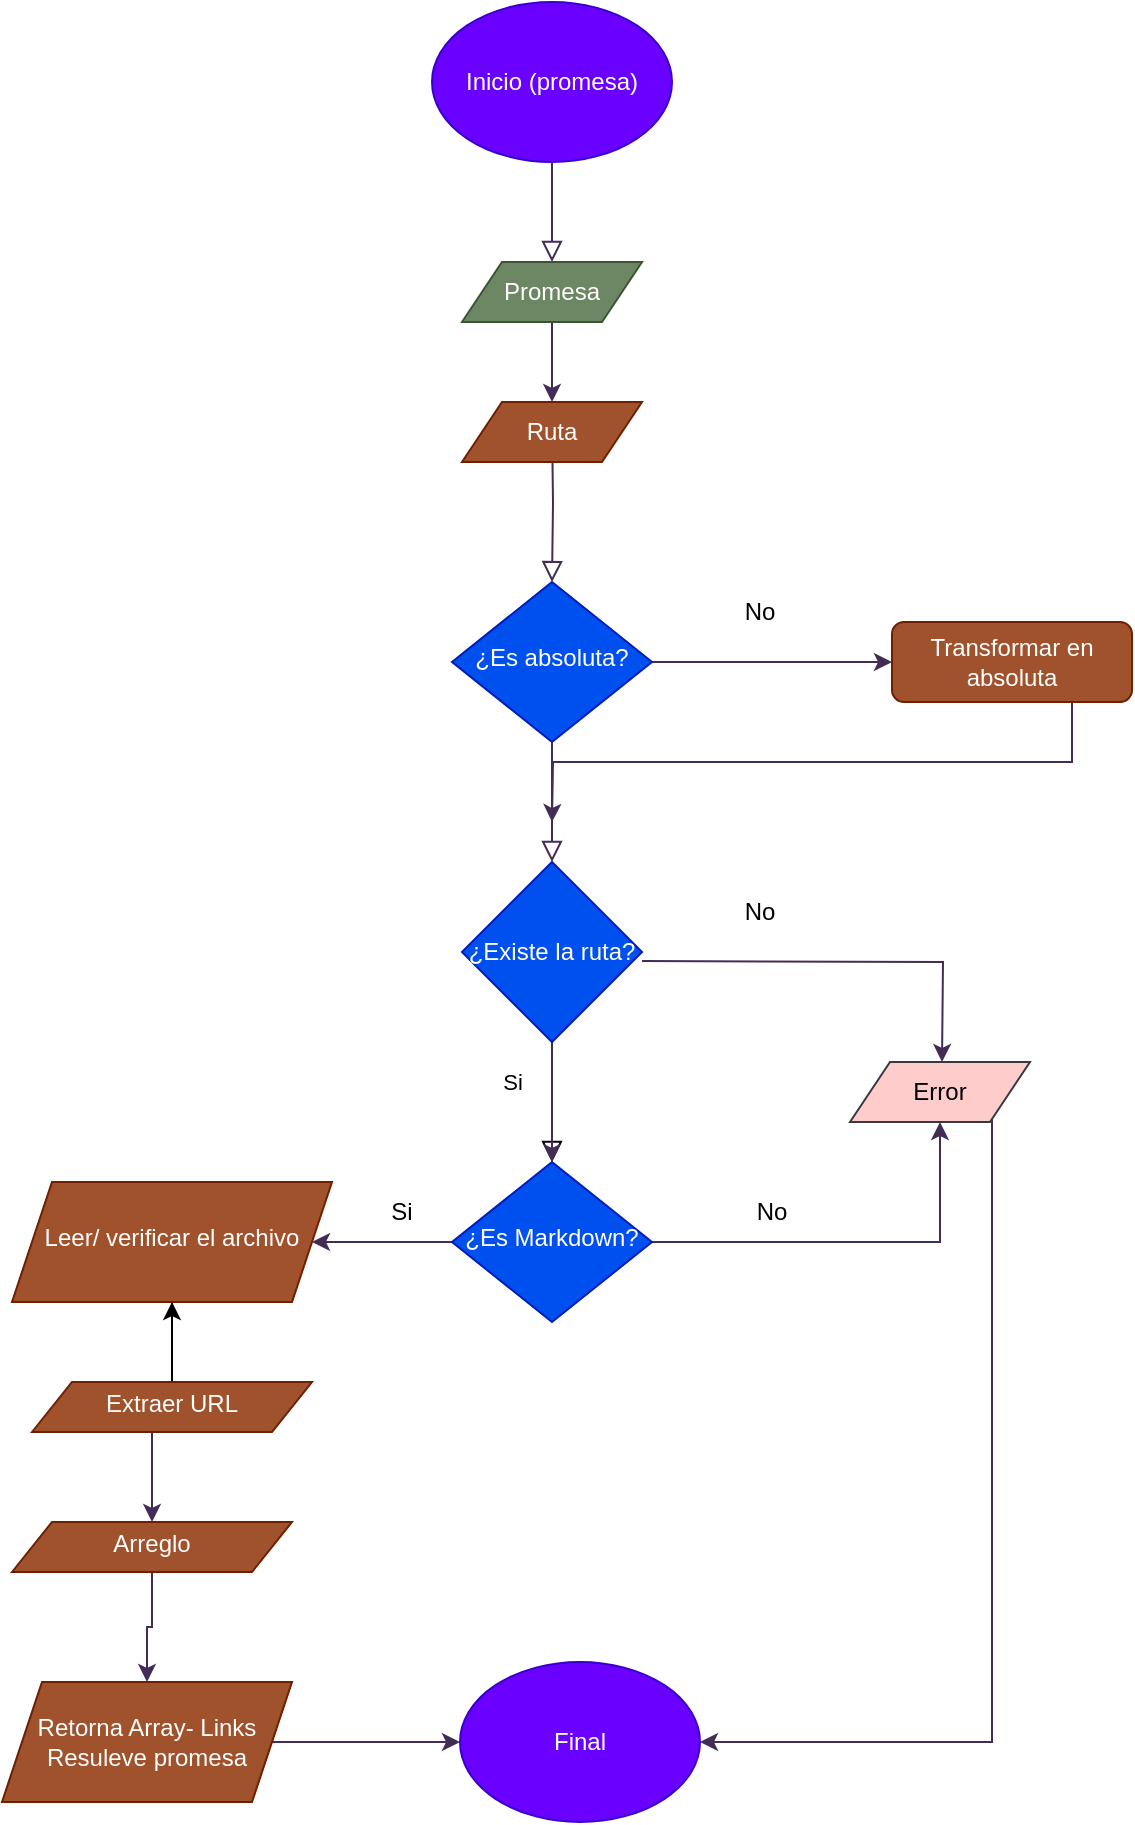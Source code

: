 <mxfile version="22.0.5" type="github">
  <diagram id="C5RBs43oDa-KdzZeNtuy" name="Page-1">
    <mxGraphModel dx="1784" dy="438" grid="1" gridSize="10" guides="1" tooltips="1" connect="1" arrows="1" fold="1" page="1" pageScale="1" pageWidth="827" pageHeight="1169" background="#FFFFFF" math="0" shadow="0">
      <root>
        <mxCell id="WIyWlLk6GJQsqaUBKTNV-0" />
        <mxCell id="WIyWlLk6GJQsqaUBKTNV-1" parent="WIyWlLk6GJQsqaUBKTNV-0" />
        <mxCell id="WIyWlLk6GJQsqaUBKTNV-2" value="" style="rounded=0;html=1;jettySize=auto;orthogonalLoop=1;fontSize=11;endArrow=block;endFill=0;endSize=8;strokeWidth=1;shadow=0;labelBackgroundColor=none;edgeStyle=orthogonalEdgeStyle;fillColor=#76608a;strokeColor=#432D57;" parent="WIyWlLk6GJQsqaUBKTNV-1" edge="1">
          <mxGeometry relative="1" as="geometry">
            <mxPoint x="220" y="120" as="sourcePoint" />
            <mxPoint x="220" y="170" as="targetPoint" />
          </mxGeometry>
        </mxCell>
        <mxCell id="WIyWlLk6GJQsqaUBKTNV-4" value="" style="rounded=0;html=1;jettySize=auto;orthogonalLoop=1;fontSize=11;endArrow=block;endFill=0;endSize=8;strokeWidth=1;shadow=0;labelBackgroundColor=none;edgeStyle=orthogonalEdgeStyle;fillColor=#76608a;strokeColor=#432D57;" parent="WIyWlLk6GJQsqaUBKTNV-1" target="WIyWlLk6GJQsqaUBKTNV-10" edge="1">
          <mxGeometry x="1" y="269" relative="1" as="geometry">
            <mxPoint x="-199" y="260" as="offset" />
            <mxPoint x="220" y="250" as="sourcePoint" />
          </mxGeometry>
        </mxCell>
        <mxCell id="5NOvwHoaOpePXuEnYOnJ-31" style="edgeStyle=orthogonalEdgeStyle;rounded=0;orthogonalLoop=1;jettySize=auto;html=1;exitX=0.75;exitY=1;exitDx=0;exitDy=0;fillColor=#76608a;strokeColor=#432D57;" edge="1" parent="WIyWlLk6GJQsqaUBKTNV-1" source="WIyWlLk6GJQsqaUBKTNV-7">
          <mxGeometry relative="1" as="geometry">
            <mxPoint x="220" y="450" as="targetPoint" />
          </mxGeometry>
        </mxCell>
        <mxCell id="WIyWlLk6GJQsqaUBKTNV-7" value="Transformar en absoluta" style="rounded=1;whiteSpace=wrap;html=1;fontSize=12;glass=0;strokeWidth=1;shadow=0;fillColor=#a0522d;fontColor=#ffffff;strokeColor=#6D1F00;" parent="WIyWlLk6GJQsqaUBKTNV-1" vertex="1">
          <mxGeometry x="390" y="350" width="120" height="40" as="geometry" />
        </mxCell>
        <mxCell id="WIyWlLk6GJQsqaUBKTNV-8" value="Si" style="rounded=0;html=1;jettySize=auto;orthogonalLoop=1;fontSize=11;endArrow=block;endFill=0;endSize=8;strokeWidth=1;shadow=0;labelBackgroundColor=none;edgeStyle=orthogonalEdgeStyle;" parent="WIyWlLk6GJQsqaUBKTNV-1" source="5NOvwHoaOpePXuEnYOnJ-38" target="5NOvwHoaOpePXuEnYOnJ-1" edge="1">
          <mxGeometry x="-0.333" y="-20" relative="1" as="geometry">
            <mxPoint as="offset" />
            <mxPoint x="220" y="570" as="targetPoint" />
          </mxGeometry>
        </mxCell>
        <mxCell id="5NOvwHoaOpePXuEnYOnJ-4" value="" style="edgeStyle=orthogonalEdgeStyle;rounded=0;orthogonalLoop=1;jettySize=auto;html=1;fillColor=#76608a;strokeColor=#432D57;" edge="1" parent="WIyWlLk6GJQsqaUBKTNV-1" source="WIyWlLk6GJQsqaUBKTNV-10" target="WIyWlLk6GJQsqaUBKTNV-7">
          <mxGeometry relative="1" as="geometry" />
        </mxCell>
        <mxCell id="WIyWlLk6GJQsqaUBKTNV-10" value="¿Es absoluta?" style="rhombus;whiteSpace=wrap;html=1;shadow=0;fontFamily=Helvetica;fontSize=12;align=center;strokeWidth=1;spacing=6;spacingTop=-4;fillColor=#0050ef;fontColor=#ffffff;strokeColor=#001DBC;" parent="WIyWlLk6GJQsqaUBKTNV-1" vertex="1">
          <mxGeometry x="170" y="330" width="100" height="80" as="geometry" />
        </mxCell>
        <mxCell id="5NOvwHoaOpePXuEnYOnJ-35" value="" style="edgeStyle=orthogonalEdgeStyle;rounded=0;orthogonalLoop=1;jettySize=auto;html=1;fillColor=#76608a;strokeColor=#432D57;" edge="1" parent="WIyWlLk6GJQsqaUBKTNV-1">
          <mxGeometry relative="1" as="geometry">
            <mxPoint x="265" y="519.5" as="sourcePoint" />
            <mxPoint x="415" y="570" as="targetPoint" />
          </mxGeometry>
        </mxCell>
        <mxCell id="5NOvwHoaOpePXuEnYOnJ-43" style="edgeStyle=orthogonalEdgeStyle;rounded=0;orthogonalLoop=1;jettySize=auto;html=1;entryX=0.5;entryY=1;entryDx=0;entryDy=0;fillColor=#76608a;strokeColor=#432D57;" edge="1" parent="WIyWlLk6GJQsqaUBKTNV-1" source="5NOvwHoaOpePXuEnYOnJ-1" target="5NOvwHoaOpePXuEnYOnJ-42">
          <mxGeometry relative="1" as="geometry" />
        </mxCell>
        <mxCell id="5NOvwHoaOpePXuEnYOnJ-45" value="" style="edgeStyle=orthogonalEdgeStyle;rounded=0;orthogonalLoop=1;jettySize=auto;html=1;fillColor=#76608a;strokeColor=#432D57;" edge="1" parent="WIyWlLk6GJQsqaUBKTNV-1" source="5NOvwHoaOpePXuEnYOnJ-1" target="5NOvwHoaOpePXuEnYOnJ-5">
          <mxGeometry relative="1" as="geometry" />
        </mxCell>
        <mxCell id="5NOvwHoaOpePXuEnYOnJ-1" value="¿Es Markdown?" style="rhombus;whiteSpace=wrap;html=1;shadow=0;fontFamily=Helvetica;fontSize=12;align=center;strokeWidth=1;spacing=6;spacingTop=-4;fillColor=#0050ef;fontColor=#ffffff;strokeColor=#001DBC;" vertex="1" parent="WIyWlLk6GJQsqaUBKTNV-1">
          <mxGeometry x="170" y="620" width="100" height="80" as="geometry" />
        </mxCell>
        <mxCell id="5NOvwHoaOpePXuEnYOnJ-59" value="" style="edgeStyle=orthogonalEdgeStyle;rounded=0;orthogonalLoop=1;jettySize=auto;html=1;fillColor=#76608a;strokeColor=#432D57;" edge="1" parent="WIyWlLk6GJQsqaUBKTNV-1" source="5NOvwHoaOpePXuEnYOnJ-5" target="5NOvwHoaOpePXuEnYOnJ-52">
          <mxGeometry relative="1" as="geometry" />
        </mxCell>
        <mxCell id="5NOvwHoaOpePXuEnYOnJ-5" value="Leer/ verificar el archivo" style="shape=parallelogram;perimeter=parallelogramPerimeter;whiteSpace=wrap;html=1;fixedSize=1;shadow=0;strokeWidth=1;spacing=6;spacingTop=-4;rounded=0;fillColor=#a0522d;fontColor=#ffffff;strokeColor=#6D1F00;" vertex="1" parent="WIyWlLk6GJQsqaUBKTNV-1">
          <mxGeometry x="-50" y="630" width="160" height="60" as="geometry" />
        </mxCell>
        <mxCell id="5NOvwHoaOpePXuEnYOnJ-57" style="edgeStyle=orthogonalEdgeStyle;rounded=0;orthogonalLoop=1;jettySize=auto;html=1;fillColor=#76608a;strokeColor=#432D57;" edge="1" parent="WIyWlLk6GJQsqaUBKTNV-1" source="5NOvwHoaOpePXuEnYOnJ-18" target="5NOvwHoaOpePXuEnYOnJ-23">
          <mxGeometry relative="1" as="geometry" />
        </mxCell>
        <mxCell id="5NOvwHoaOpePXuEnYOnJ-18" value="Retorna Array- Links&lt;br&gt;Resuleve promesa" style="shape=parallelogram;perimeter=parallelogramPerimeter;whiteSpace=wrap;html=1;fixedSize=1;fillColor=#a0522d;fontColor=#ffffff;strokeColor=#6D1F00;" vertex="1" parent="WIyWlLk6GJQsqaUBKTNV-1">
          <mxGeometry x="-55" y="880" width="145" height="60" as="geometry" />
        </mxCell>
        <mxCell id="5NOvwHoaOpePXuEnYOnJ-20" value="Inicio (promesa)" style="ellipse;whiteSpace=wrap;html=1;fillColor=#6a00ff;strokeColor=#3700CC;fontColor=#ffffff;" vertex="1" parent="WIyWlLk6GJQsqaUBKTNV-1">
          <mxGeometry x="160" y="40" width="120" height="80" as="geometry" />
        </mxCell>
        <mxCell id="5NOvwHoaOpePXuEnYOnJ-22" value="Ruta" style="shape=parallelogram;perimeter=parallelogramPerimeter;whiteSpace=wrap;html=1;fixedSize=1;fillColor=#a0522d;fontColor=#ffffff;strokeColor=#6D1F00;" vertex="1" parent="WIyWlLk6GJQsqaUBKTNV-1">
          <mxGeometry x="175" y="240" width="90" height="30" as="geometry" />
        </mxCell>
        <mxCell id="5NOvwHoaOpePXuEnYOnJ-23" value="Final" style="ellipse;whiteSpace=wrap;html=1;fillColor=#6a00ff;fontColor=#ffffff;strokeColor=#3700CC;" vertex="1" parent="WIyWlLk6GJQsqaUBKTNV-1">
          <mxGeometry x="174" y="870" width="120" height="80" as="geometry" />
        </mxCell>
        <mxCell id="5NOvwHoaOpePXuEnYOnJ-27" value="" style="edgeStyle=orthogonalEdgeStyle;rounded=0;orthogonalLoop=1;jettySize=auto;html=1;fillColor=#76608a;strokeColor=#432D57;" edge="1" parent="WIyWlLk6GJQsqaUBKTNV-1" source="5NOvwHoaOpePXuEnYOnJ-24" target="5NOvwHoaOpePXuEnYOnJ-22">
          <mxGeometry relative="1" as="geometry" />
        </mxCell>
        <mxCell id="5NOvwHoaOpePXuEnYOnJ-24" value="Promesa" style="shape=parallelogram;perimeter=parallelogramPerimeter;whiteSpace=wrap;html=1;fixedSize=1;fillColor=#6d8764;fontColor=#ffffff;strokeColor=#3A5431;" vertex="1" parent="WIyWlLk6GJQsqaUBKTNV-1">
          <mxGeometry x="175" y="170" width="90" height="30" as="geometry" />
        </mxCell>
        <mxCell id="5NOvwHoaOpePXuEnYOnJ-29" value="No" style="text;html=1;strokeColor=none;fillColor=none;align=center;verticalAlign=middle;whiteSpace=wrap;rounded=0;" vertex="1" parent="WIyWlLk6GJQsqaUBKTNV-1">
          <mxGeometry x="294" y="330" width="60" height="30" as="geometry" />
        </mxCell>
        <mxCell id="5NOvwHoaOpePXuEnYOnJ-36" value="No" style="text;html=1;strokeColor=none;fillColor=none;align=center;verticalAlign=middle;whiteSpace=wrap;rounded=0;" vertex="1" parent="WIyWlLk6GJQsqaUBKTNV-1">
          <mxGeometry x="294" y="480" width="60" height="30" as="geometry" />
        </mxCell>
        <mxCell id="5NOvwHoaOpePXuEnYOnJ-41" value="" style="edgeStyle=orthogonalEdgeStyle;rounded=0;orthogonalLoop=1;jettySize=auto;html=1;fillColor=#76608a;strokeColor=#432D57;" edge="1" parent="WIyWlLk6GJQsqaUBKTNV-1" source="5NOvwHoaOpePXuEnYOnJ-38" target="5NOvwHoaOpePXuEnYOnJ-1">
          <mxGeometry relative="1" as="geometry" />
        </mxCell>
        <mxCell id="5NOvwHoaOpePXuEnYOnJ-40" value="Si" style="text;html=1;strokeColor=none;fillColor=none;align=center;verticalAlign=middle;whiteSpace=wrap;rounded=0;" vertex="1" parent="WIyWlLk6GJQsqaUBKTNV-1">
          <mxGeometry x="115" y="630" width="60" height="30" as="geometry" />
        </mxCell>
        <mxCell id="5NOvwHoaOpePXuEnYOnJ-56" style="edgeStyle=orthogonalEdgeStyle;rounded=0;orthogonalLoop=1;jettySize=auto;html=1;entryX=1;entryY=0.5;entryDx=0;entryDy=0;fillColor=#76608a;strokeColor=#432D57;" edge="1" parent="WIyWlLk6GJQsqaUBKTNV-1" source="5NOvwHoaOpePXuEnYOnJ-42" target="5NOvwHoaOpePXuEnYOnJ-23">
          <mxGeometry relative="1" as="geometry">
            <Array as="points">
              <mxPoint x="440" y="910" />
            </Array>
          </mxGeometry>
        </mxCell>
        <mxCell id="5NOvwHoaOpePXuEnYOnJ-42" value="Error" style="shape=parallelogram;perimeter=parallelogramPerimeter;whiteSpace=wrap;html=1;fixedSize=1;fillColor=#ffcccc;strokeColor=#36393d;" vertex="1" parent="WIyWlLk6GJQsqaUBKTNV-1">
          <mxGeometry x="369" y="570" width="90" height="30" as="geometry" />
        </mxCell>
        <mxCell id="5NOvwHoaOpePXuEnYOnJ-44" value="No" style="text;html=1;strokeColor=none;fillColor=none;align=center;verticalAlign=middle;whiteSpace=wrap;rounded=0;" vertex="1" parent="WIyWlLk6GJQsqaUBKTNV-1">
          <mxGeometry x="300" y="630" width="60" height="30" as="geometry" />
        </mxCell>
        <mxCell id="5NOvwHoaOpePXuEnYOnJ-60" value="" style="edgeStyle=orthogonalEdgeStyle;rounded=0;orthogonalLoop=1;jettySize=auto;html=1;" edge="1" parent="WIyWlLk6GJQsqaUBKTNV-1" source="5NOvwHoaOpePXuEnYOnJ-48" target="5NOvwHoaOpePXuEnYOnJ-5">
          <mxGeometry relative="1" as="geometry" />
        </mxCell>
        <mxCell id="5NOvwHoaOpePXuEnYOnJ-48" value="Extraer URL" style="shape=parallelogram;perimeter=parallelogramPerimeter;whiteSpace=wrap;html=1;fixedSize=1;shadow=0;strokeWidth=1;spacing=6;spacingTop=-4;rounded=0;fillColor=#a0522d;fontColor=#ffffff;strokeColor=#6D1F00;" vertex="1" parent="WIyWlLk6GJQsqaUBKTNV-1">
          <mxGeometry x="-40" y="730" width="140" height="25" as="geometry" />
        </mxCell>
        <mxCell id="5NOvwHoaOpePXuEnYOnJ-51" value="" style="rounded=0;html=1;jettySize=auto;orthogonalLoop=1;fontSize=11;endArrow=block;endFill=0;endSize=8;strokeWidth=1;shadow=0;labelBackgroundColor=none;edgeStyle=orthogonalEdgeStyle;fillColor=#76608a;strokeColor=#432D57;" edge="1" parent="WIyWlLk6GJQsqaUBKTNV-1" source="WIyWlLk6GJQsqaUBKTNV-10" target="5NOvwHoaOpePXuEnYOnJ-38">
          <mxGeometry x="0.126" y="20" relative="1" as="geometry">
            <mxPoint as="offset" />
            <mxPoint x="220" y="410" as="sourcePoint" />
            <mxPoint x="220" y="570" as="targetPoint" />
          </mxGeometry>
        </mxCell>
        <mxCell id="5NOvwHoaOpePXuEnYOnJ-38" value="¿Existe la ruta?" style="rhombus;whiteSpace=wrap;html=1;fillColor=#0050ef;fontColor=#ffffff;strokeColor=#001DBC;" vertex="1" parent="WIyWlLk6GJQsqaUBKTNV-1">
          <mxGeometry x="175" y="470" width="90" height="90" as="geometry" />
        </mxCell>
        <mxCell id="5NOvwHoaOpePXuEnYOnJ-55" value="" style="edgeStyle=orthogonalEdgeStyle;rounded=0;orthogonalLoop=1;jettySize=auto;html=1;fillColor=#76608a;strokeColor=#432D57;" edge="1" parent="WIyWlLk6GJQsqaUBKTNV-1" source="5NOvwHoaOpePXuEnYOnJ-52" target="5NOvwHoaOpePXuEnYOnJ-18">
          <mxGeometry relative="1" as="geometry" />
        </mxCell>
        <mxCell id="5NOvwHoaOpePXuEnYOnJ-52" value="Arreglo" style="shape=parallelogram;perimeter=parallelogramPerimeter;whiteSpace=wrap;html=1;fixedSize=1;shadow=0;strokeWidth=1;spacing=6;spacingTop=-4;rounded=0;fillColor=#a0522d;fontColor=#ffffff;strokeColor=#6D1F00;" vertex="1" parent="WIyWlLk6GJQsqaUBKTNV-1">
          <mxGeometry x="-50" y="800" width="140" height="25" as="geometry" />
        </mxCell>
      </root>
    </mxGraphModel>
  </diagram>
</mxfile>
